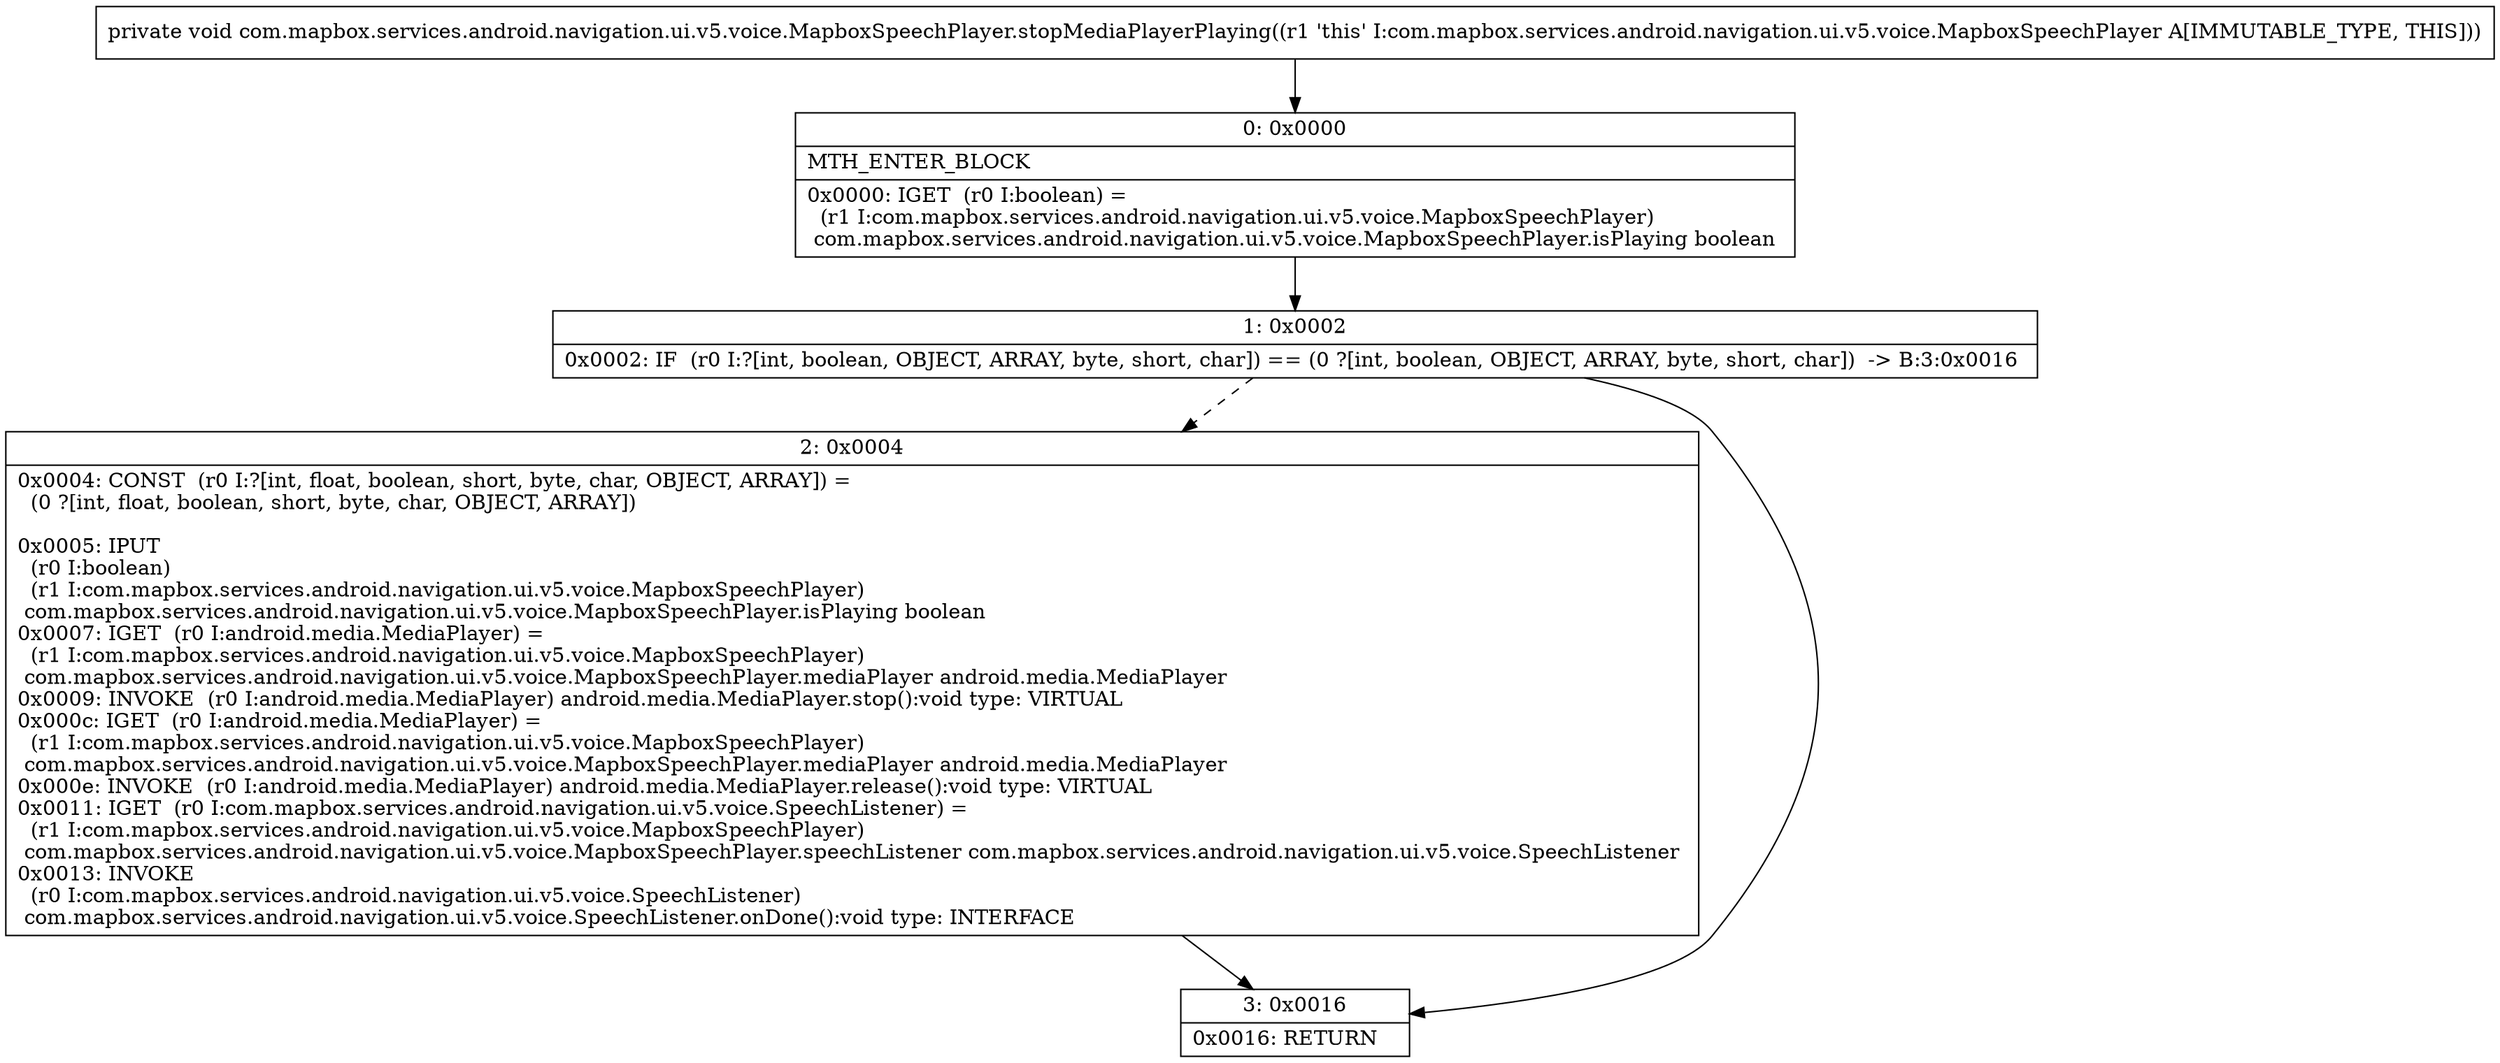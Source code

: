 digraph "CFG forcom.mapbox.services.android.navigation.ui.v5.voice.MapboxSpeechPlayer.stopMediaPlayerPlaying()V" {
Node_0 [shape=record,label="{0\:\ 0x0000|MTH_ENTER_BLOCK\l|0x0000: IGET  (r0 I:boolean) = \l  (r1 I:com.mapbox.services.android.navigation.ui.v5.voice.MapboxSpeechPlayer)\l com.mapbox.services.android.navigation.ui.v5.voice.MapboxSpeechPlayer.isPlaying boolean \l}"];
Node_1 [shape=record,label="{1\:\ 0x0002|0x0002: IF  (r0 I:?[int, boolean, OBJECT, ARRAY, byte, short, char]) == (0 ?[int, boolean, OBJECT, ARRAY, byte, short, char])  \-\> B:3:0x0016 \l}"];
Node_2 [shape=record,label="{2\:\ 0x0004|0x0004: CONST  (r0 I:?[int, float, boolean, short, byte, char, OBJECT, ARRAY]) = \l  (0 ?[int, float, boolean, short, byte, char, OBJECT, ARRAY])\l \l0x0005: IPUT  \l  (r0 I:boolean)\l  (r1 I:com.mapbox.services.android.navigation.ui.v5.voice.MapboxSpeechPlayer)\l com.mapbox.services.android.navigation.ui.v5.voice.MapboxSpeechPlayer.isPlaying boolean \l0x0007: IGET  (r0 I:android.media.MediaPlayer) = \l  (r1 I:com.mapbox.services.android.navigation.ui.v5.voice.MapboxSpeechPlayer)\l com.mapbox.services.android.navigation.ui.v5.voice.MapboxSpeechPlayer.mediaPlayer android.media.MediaPlayer \l0x0009: INVOKE  (r0 I:android.media.MediaPlayer) android.media.MediaPlayer.stop():void type: VIRTUAL \l0x000c: IGET  (r0 I:android.media.MediaPlayer) = \l  (r1 I:com.mapbox.services.android.navigation.ui.v5.voice.MapboxSpeechPlayer)\l com.mapbox.services.android.navigation.ui.v5.voice.MapboxSpeechPlayer.mediaPlayer android.media.MediaPlayer \l0x000e: INVOKE  (r0 I:android.media.MediaPlayer) android.media.MediaPlayer.release():void type: VIRTUAL \l0x0011: IGET  (r0 I:com.mapbox.services.android.navigation.ui.v5.voice.SpeechListener) = \l  (r1 I:com.mapbox.services.android.navigation.ui.v5.voice.MapboxSpeechPlayer)\l com.mapbox.services.android.navigation.ui.v5.voice.MapboxSpeechPlayer.speechListener com.mapbox.services.android.navigation.ui.v5.voice.SpeechListener \l0x0013: INVOKE  \l  (r0 I:com.mapbox.services.android.navigation.ui.v5.voice.SpeechListener)\l com.mapbox.services.android.navigation.ui.v5.voice.SpeechListener.onDone():void type: INTERFACE \l}"];
Node_3 [shape=record,label="{3\:\ 0x0016|0x0016: RETURN   \l}"];
MethodNode[shape=record,label="{private void com.mapbox.services.android.navigation.ui.v5.voice.MapboxSpeechPlayer.stopMediaPlayerPlaying((r1 'this' I:com.mapbox.services.android.navigation.ui.v5.voice.MapboxSpeechPlayer A[IMMUTABLE_TYPE, THIS])) }"];
MethodNode -> Node_0;
Node_0 -> Node_1;
Node_1 -> Node_2[style=dashed];
Node_1 -> Node_3;
Node_2 -> Node_3;
}

